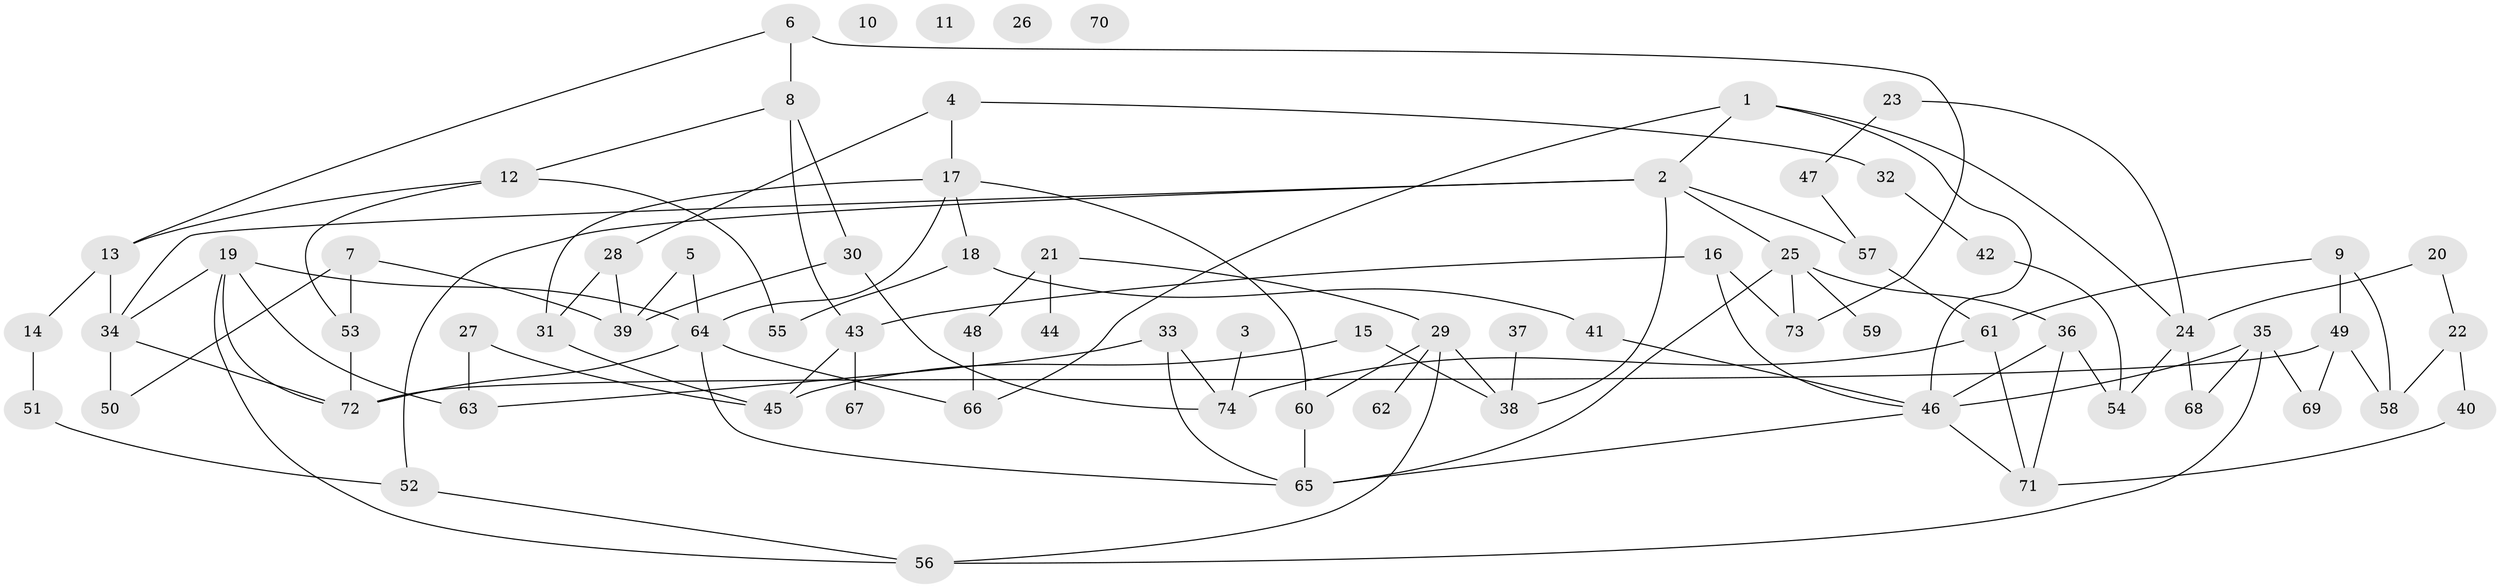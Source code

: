 // coarse degree distribution, {5: 0.13725490196078433, 6: 0.11764705882352941, 3: 0.2549019607843137, 2: 0.21568627450980393, 4: 0.0392156862745098, 0: 0.0784313725490196, 7: 0.0392156862745098, 1: 0.09803921568627451, 9: 0.0196078431372549}
// Generated by graph-tools (version 1.1) at 2025/23/03/03/25 07:23:25]
// undirected, 74 vertices, 111 edges
graph export_dot {
graph [start="1"]
  node [color=gray90,style=filled];
  1;
  2;
  3;
  4;
  5;
  6;
  7;
  8;
  9;
  10;
  11;
  12;
  13;
  14;
  15;
  16;
  17;
  18;
  19;
  20;
  21;
  22;
  23;
  24;
  25;
  26;
  27;
  28;
  29;
  30;
  31;
  32;
  33;
  34;
  35;
  36;
  37;
  38;
  39;
  40;
  41;
  42;
  43;
  44;
  45;
  46;
  47;
  48;
  49;
  50;
  51;
  52;
  53;
  54;
  55;
  56;
  57;
  58;
  59;
  60;
  61;
  62;
  63;
  64;
  65;
  66;
  67;
  68;
  69;
  70;
  71;
  72;
  73;
  74;
  1 -- 2;
  1 -- 24;
  1 -- 46;
  1 -- 66;
  2 -- 25;
  2 -- 34;
  2 -- 38;
  2 -- 52;
  2 -- 57;
  3 -- 74;
  4 -- 17;
  4 -- 28;
  4 -- 32;
  5 -- 39;
  5 -- 64;
  6 -- 8;
  6 -- 13;
  6 -- 73;
  7 -- 39;
  7 -- 50;
  7 -- 53;
  8 -- 12;
  8 -- 30;
  8 -- 43;
  9 -- 49;
  9 -- 58;
  9 -- 61;
  12 -- 13;
  12 -- 53;
  12 -- 55;
  13 -- 14;
  13 -- 34;
  14 -- 51;
  15 -- 38;
  15 -- 45;
  16 -- 43;
  16 -- 46;
  16 -- 73;
  17 -- 18;
  17 -- 31;
  17 -- 60;
  17 -- 64;
  18 -- 41;
  18 -- 55;
  19 -- 34;
  19 -- 56;
  19 -- 63;
  19 -- 64;
  19 -- 72;
  20 -- 22;
  20 -- 24;
  21 -- 29;
  21 -- 44;
  21 -- 48;
  22 -- 40;
  22 -- 58;
  23 -- 24;
  23 -- 47;
  24 -- 54;
  24 -- 68;
  25 -- 36;
  25 -- 59;
  25 -- 65;
  25 -- 73;
  27 -- 45;
  27 -- 63;
  28 -- 31;
  28 -- 39;
  29 -- 38;
  29 -- 56;
  29 -- 60;
  29 -- 62;
  30 -- 39;
  30 -- 74;
  31 -- 45;
  32 -- 42;
  33 -- 63;
  33 -- 65;
  33 -- 74;
  34 -- 50;
  34 -- 72;
  35 -- 46;
  35 -- 56;
  35 -- 68;
  35 -- 69;
  36 -- 46;
  36 -- 54;
  36 -- 71;
  37 -- 38;
  40 -- 71;
  41 -- 46;
  42 -- 54;
  43 -- 45;
  43 -- 67;
  46 -- 65;
  46 -- 71;
  47 -- 57;
  48 -- 66;
  49 -- 58;
  49 -- 69;
  49 -- 72;
  51 -- 52;
  52 -- 56;
  53 -- 72;
  57 -- 61;
  60 -- 65;
  61 -- 71;
  61 -- 74;
  64 -- 65;
  64 -- 66;
  64 -- 72;
}
